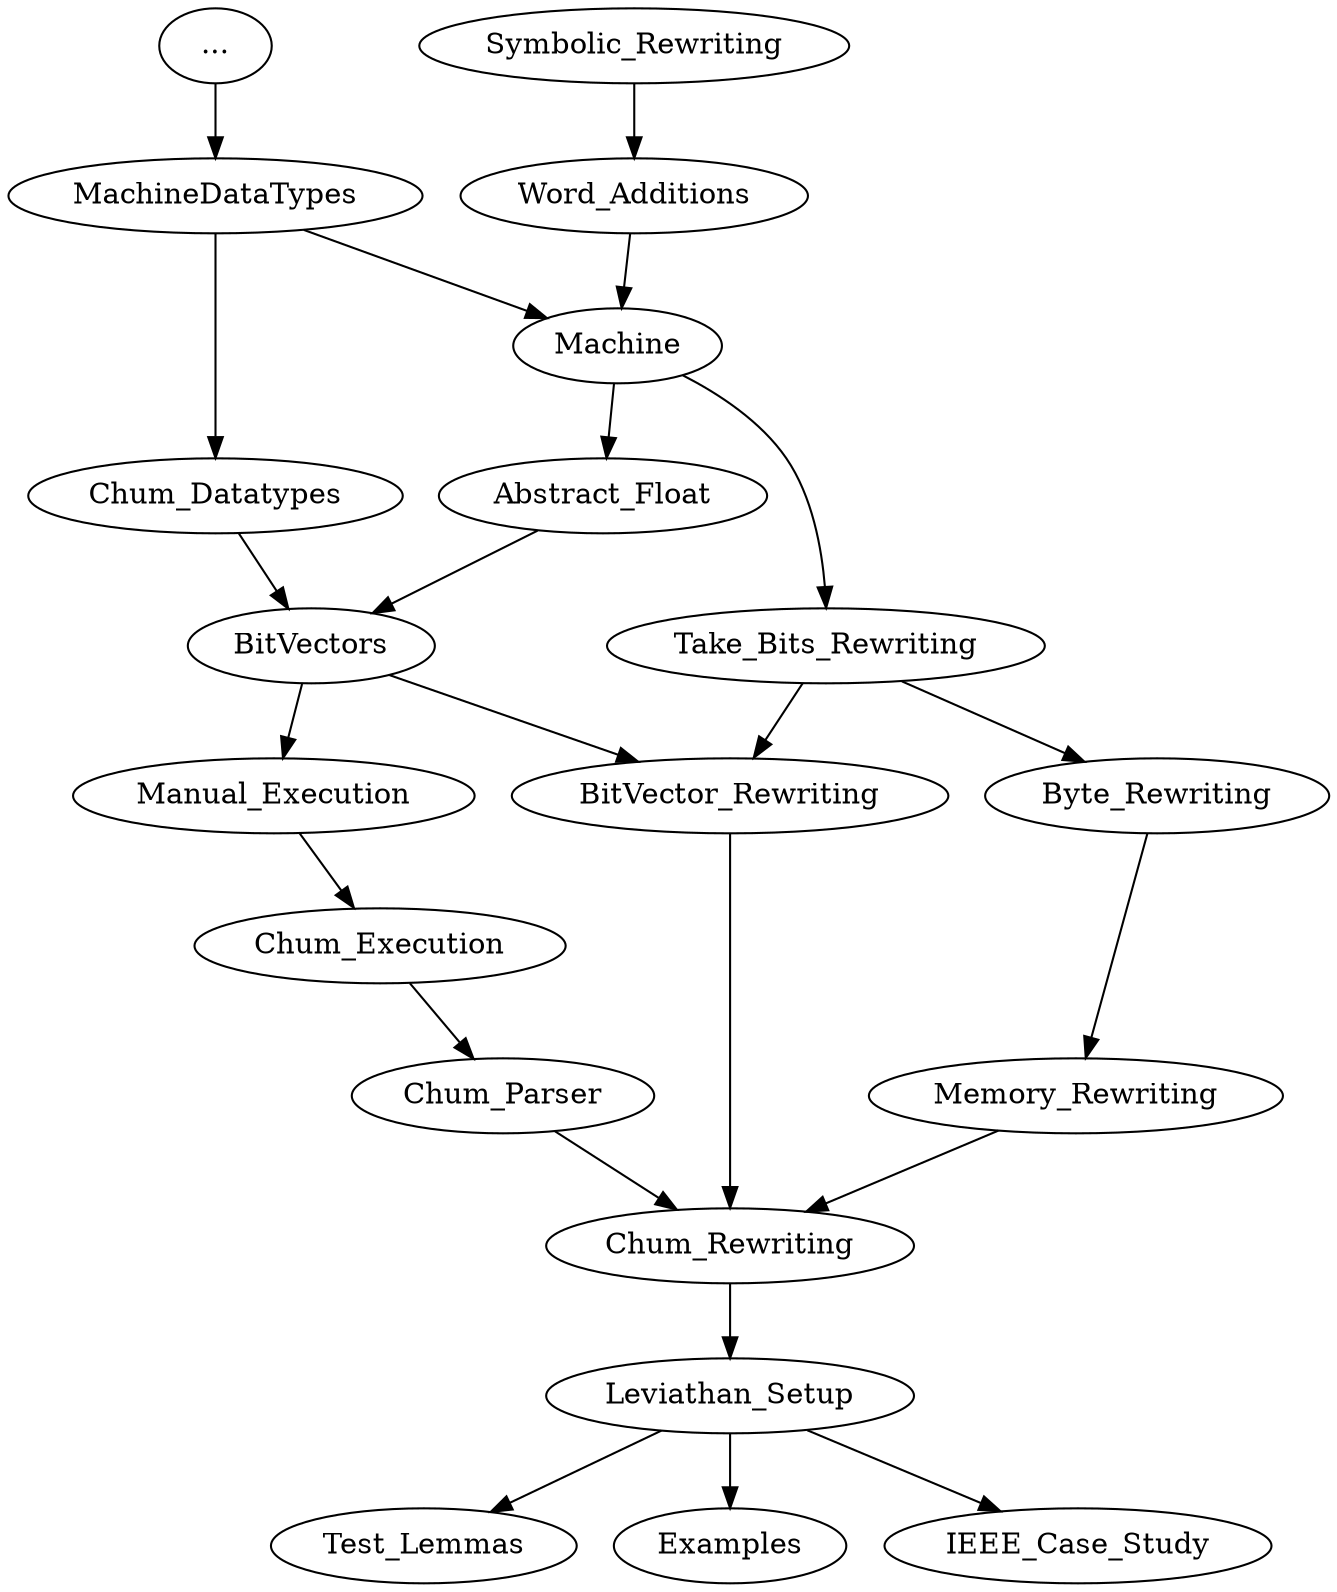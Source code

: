 digraph graphname {
	"..." -> MachineDataTypes -> Machine;
	Symbolic_Rewriting -> Word_Additions;
	Word_Additions -> Machine;
	Machine -> Abstract_Float;

	Machine -> Take_Bits_Rewriting;
	Abstract_Float -> BitVectors;

	MachineDataTypes -> Chum_Datatypes -> BitVectors;
	BitVectors -> BitVector_Rewriting;
	Take_Bits_Rewriting -> BitVector_Rewriting -> Chum_Rewriting;
	Take_Bits_Rewriting -> Byte_Rewriting -> Memory_Rewriting -> Chum_Rewriting;
	BitVectors -> Manual_Execution -> Chum_Execution -> Chum_Parser -> Chum_Rewriting;

	Chum_Rewriting -> "Leviathan_Setup"

	"Leviathan_Setup" -> Test_Lemmas;
	"Leviathan_Setup" -> Examples;
	"Leviathan_Setup" -> IEEE_Case_Study;
}
